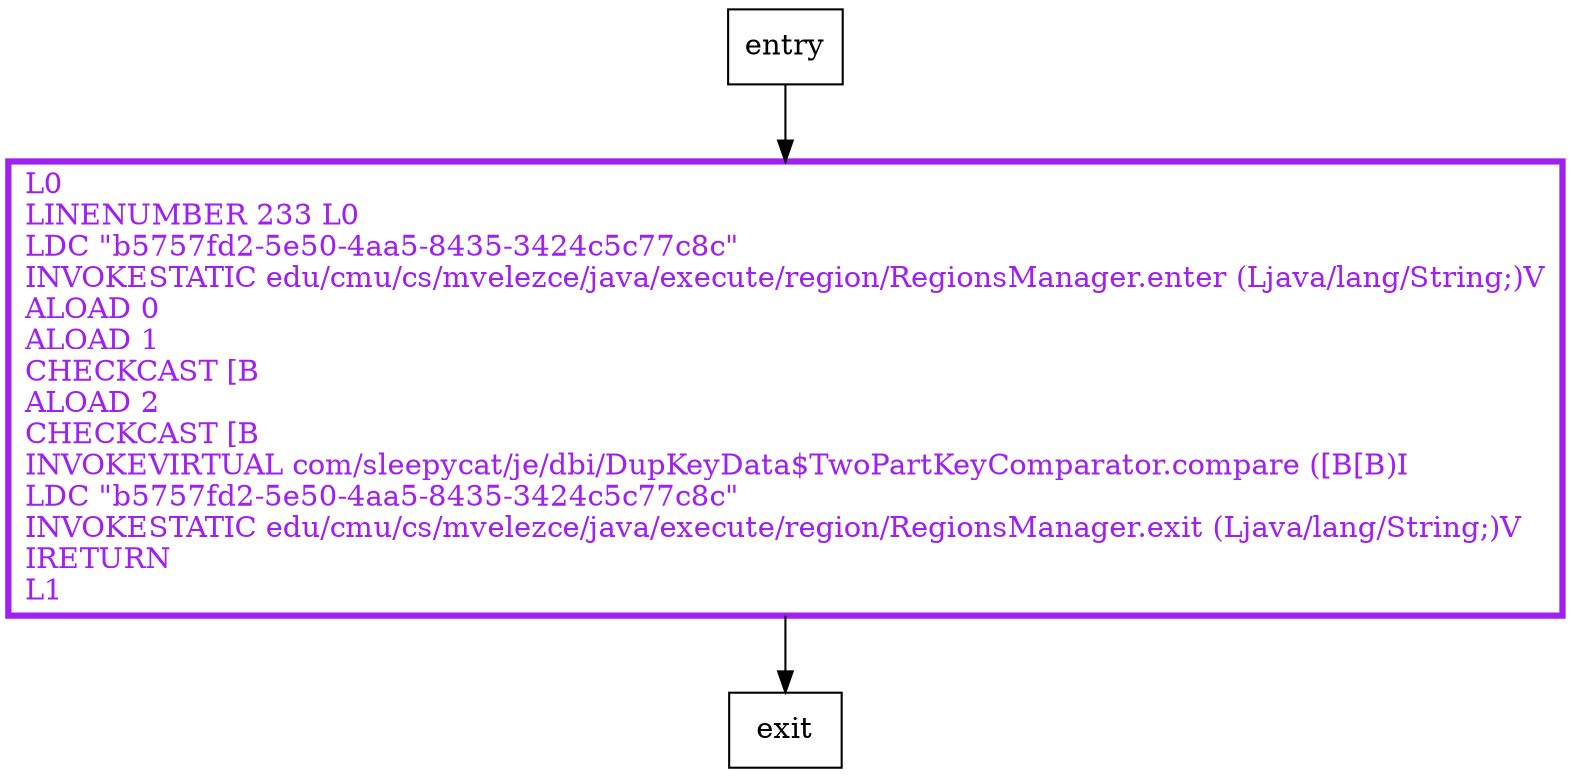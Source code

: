 digraph compare {
node [shape=record];
1217612327 [label="L0\lLINENUMBER 233 L0\lLDC \"b5757fd2-5e50-4aa5-8435-3424c5c77c8c\"\lINVOKESTATIC edu/cmu/cs/mvelezce/java/execute/region/RegionsManager.enter (Ljava/lang/String;)V\lALOAD 0\lALOAD 1\lCHECKCAST [B\lALOAD 2\lCHECKCAST [B\lINVOKEVIRTUAL com/sleepycat/je/dbi/DupKeyData$TwoPartKeyComparator.compare ([B[B)I\lLDC \"b5757fd2-5e50-4aa5-8435-3424c5c77c8c\"\lINVOKESTATIC edu/cmu/cs/mvelezce/java/execute/region/RegionsManager.exit (Ljava/lang/String;)V\lIRETURN\lL1\l"];
entry;
exit;
entry -> 1217612327
1217612327 -> exit
1217612327[fontcolor="purple", penwidth=3, color="purple"];
}
